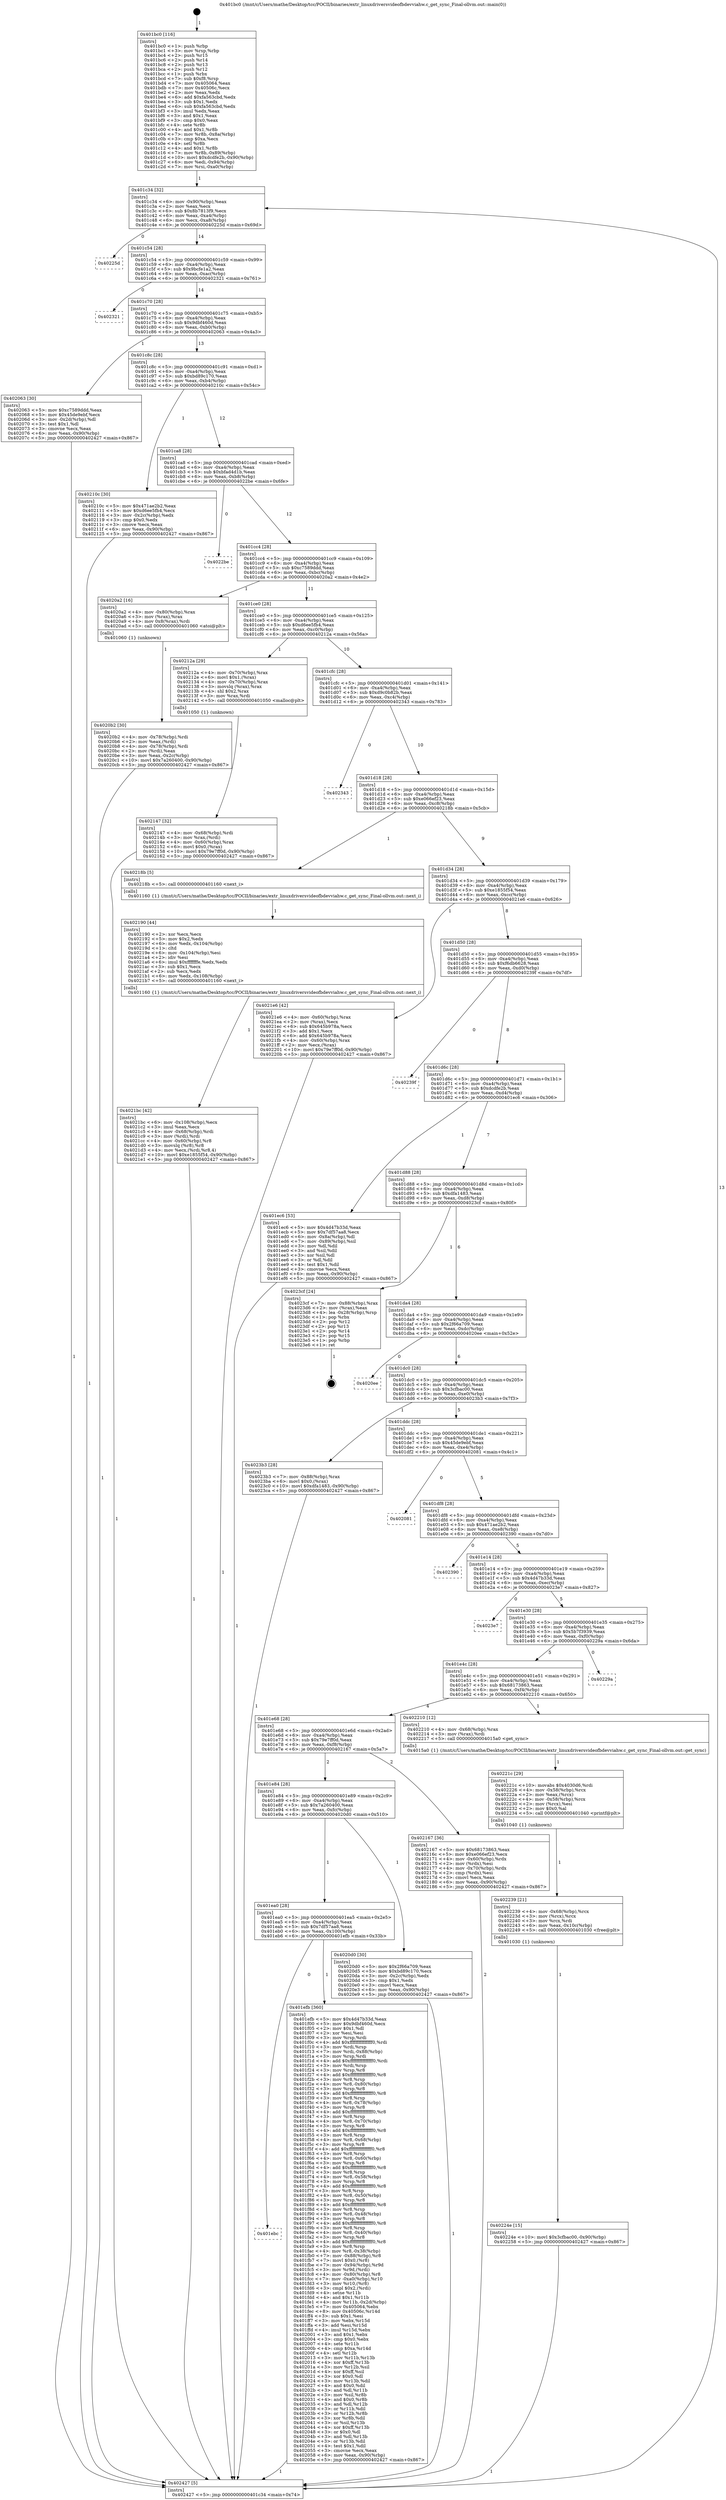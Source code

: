 digraph "0x401bc0" {
  label = "0x401bc0 (/mnt/c/Users/mathe/Desktop/tcc/POCII/binaries/extr_linuxdriversvideofbdevviahw.c_get_sync_Final-ollvm.out::main(0))"
  labelloc = "t"
  node[shape=record]

  Entry [label="",width=0.3,height=0.3,shape=circle,fillcolor=black,style=filled]
  "0x401c34" [label="{
     0x401c34 [32]\l
     | [instrs]\l
     &nbsp;&nbsp;0x401c34 \<+6\>: mov -0x90(%rbp),%eax\l
     &nbsp;&nbsp;0x401c3a \<+2\>: mov %eax,%ecx\l
     &nbsp;&nbsp;0x401c3c \<+6\>: sub $0x8b7813f9,%ecx\l
     &nbsp;&nbsp;0x401c42 \<+6\>: mov %eax,-0xa4(%rbp)\l
     &nbsp;&nbsp;0x401c48 \<+6\>: mov %ecx,-0xa8(%rbp)\l
     &nbsp;&nbsp;0x401c4e \<+6\>: je 000000000040225d \<main+0x69d\>\l
  }"]
  "0x40225d" [label="{
     0x40225d\l
  }", style=dashed]
  "0x401c54" [label="{
     0x401c54 [28]\l
     | [instrs]\l
     &nbsp;&nbsp;0x401c54 \<+5\>: jmp 0000000000401c59 \<main+0x99\>\l
     &nbsp;&nbsp;0x401c59 \<+6\>: mov -0xa4(%rbp),%eax\l
     &nbsp;&nbsp;0x401c5f \<+5\>: sub $0x9bcfe1a2,%eax\l
     &nbsp;&nbsp;0x401c64 \<+6\>: mov %eax,-0xac(%rbp)\l
     &nbsp;&nbsp;0x401c6a \<+6\>: je 0000000000402321 \<main+0x761\>\l
  }"]
  Exit [label="",width=0.3,height=0.3,shape=circle,fillcolor=black,style=filled,peripheries=2]
  "0x402321" [label="{
     0x402321\l
  }", style=dashed]
  "0x401c70" [label="{
     0x401c70 [28]\l
     | [instrs]\l
     &nbsp;&nbsp;0x401c70 \<+5\>: jmp 0000000000401c75 \<main+0xb5\>\l
     &nbsp;&nbsp;0x401c75 \<+6\>: mov -0xa4(%rbp),%eax\l
     &nbsp;&nbsp;0x401c7b \<+5\>: sub $0x9dbf460d,%eax\l
     &nbsp;&nbsp;0x401c80 \<+6\>: mov %eax,-0xb0(%rbp)\l
     &nbsp;&nbsp;0x401c86 \<+6\>: je 0000000000402063 \<main+0x4a3\>\l
  }"]
  "0x40224e" [label="{
     0x40224e [15]\l
     | [instrs]\l
     &nbsp;&nbsp;0x40224e \<+10\>: movl $0x3cfbac00,-0x90(%rbp)\l
     &nbsp;&nbsp;0x402258 \<+5\>: jmp 0000000000402427 \<main+0x867\>\l
  }"]
  "0x402063" [label="{
     0x402063 [30]\l
     | [instrs]\l
     &nbsp;&nbsp;0x402063 \<+5\>: mov $0xc7589ddd,%eax\l
     &nbsp;&nbsp;0x402068 \<+5\>: mov $0x45de9ebf,%ecx\l
     &nbsp;&nbsp;0x40206d \<+3\>: mov -0x2d(%rbp),%dl\l
     &nbsp;&nbsp;0x402070 \<+3\>: test $0x1,%dl\l
     &nbsp;&nbsp;0x402073 \<+3\>: cmovne %ecx,%eax\l
     &nbsp;&nbsp;0x402076 \<+6\>: mov %eax,-0x90(%rbp)\l
     &nbsp;&nbsp;0x40207c \<+5\>: jmp 0000000000402427 \<main+0x867\>\l
  }"]
  "0x401c8c" [label="{
     0x401c8c [28]\l
     | [instrs]\l
     &nbsp;&nbsp;0x401c8c \<+5\>: jmp 0000000000401c91 \<main+0xd1\>\l
     &nbsp;&nbsp;0x401c91 \<+6\>: mov -0xa4(%rbp),%eax\l
     &nbsp;&nbsp;0x401c97 \<+5\>: sub $0xbd89c170,%eax\l
     &nbsp;&nbsp;0x401c9c \<+6\>: mov %eax,-0xb4(%rbp)\l
     &nbsp;&nbsp;0x401ca2 \<+6\>: je 000000000040210c \<main+0x54c\>\l
  }"]
  "0x402239" [label="{
     0x402239 [21]\l
     | [instrs]\l
     &nbsp;&nbsp;0x402239 \<+4\>: mov -0x68(%rbp),%rcx\l
     &nbsp;&nbsp;0x40223d \<+3\>: mov (%rcx),%rcx\l
     &nbsp;&nbsp;0x402240 \<+3\>: mov %rcx,%rdi\l
     &nbsp;&nbsp;0x402243 \<+6\>: mov %eax,-0x10c(%rbp)\l
     &nbsp;&nbsp;0x402249 \<+5\>: call 0000000000401030 \<free@plt\>\l
     | [calls]\l
     &nbsp;&nbsp;0x401030 \{1\} (unknown)\l
  }"]
  "0x40210c" [label="{
     0x40210c [30]\l
     | [instrs]\l
     &nbsp;&nbsp;0x40210c \<+5\>: mov $0x471ae2b2,%eax\l
     &nbsp;&nbsp;0x402111 \<+5\>: mov $0xd6ee5fb4,%ecx\l
     &nbsp;&nbsp;0x402116 \<+3\>: mov -0x2c(%rbp),%edx\l
     &nbsp;&nbsp;0x402119 \<+3\>: cmp $0x0,%edx\l
     &nbsp;&nbsp;0x40211c \<+3\>: cmove %ecx,%eax\l
     &nbsp;&nbsp;0x40211f \<+6\>: mov %eax,-0x90(%rbp)\l
     &nbsp;&nbsp;0x402125 \<+5\>: jmp 0000000000402427 \<main+0x867\>\l
  }"]
  "0x401ca8" [label="{
     0x401ca8 [28]\l
     | [instrs]\l
     &nbsp;&nbsp;0x401ca8 \<+5\>: jmp 0000000000401cad \<main+0xed\>\l
     &nbsp;&nbsp;0x401cad \<+6\>: mov -0xa4(%rbp),%eax\l
     &nbsp;&nbsp;0x401cb3 \<+5\>: sub $0xbfad4d1b,%eax\l
     &nbsp;&nbsp;0x401cb8 \<+6\>: mov %eax,-0xb8(%rbp)\l
     &nbsp;&nbsp;0x401cbe \<+6\>: je 00000000004022be \<main+0x6fe\>\l
  }"]
  "0x40221c" [label="{
     0x40221c [29]\l
     | [instrs]\l
     &nbsp;&nbsp;0x40221c \<+10\>: movabs $0x4030d6,%rdi\l
     &nbsp;&nbsp;0x402226 \<+4\>: mov -0x58(%rbp),%rcx\l
     &nbsp;&nbsp;0x40222a \<+2\>: mov %eax,(%rcx)\l
     &nbsp;&nbsp;0x40222c \<+4\>: mov -0x58(%rbp),%rcx\l
     &nbsp;&nbsp;0x402230 \<+2\>: mov (%rcx),%esi\l
     &nbsp;&nbsp;0x402232 \<+2\>: mov $0x0,%al\l
     &nbsp;&nbsp;0x402234 \<+5\>: call 0000000000401040 \<printf@plt\>\l
     | [calls]\l
     &nbsp;&nbsp;0x401040 \{1\} (unknown)\l
  }"]
  "0x4022be" [label="{
     0x4022be\l
  }", style=dashed]
  "0x401cc4" [label="{
     0x401cc4 [28]\l
     | [instrs]\l
     &nbsp;&nbsp;0x401cc4 \<+5\>: jmp 0000000000401cc9 \<main+0x109\>\l
     &nbsp;&nbsp;0x401cc9 \<+6\>: mov -0xa4(%rbp),%eax\l
     &nbsp;&nbsp;0x401ccf \<+5\>: sub $0xc7589ddd,%eax\l
     &nbsp;&nbsp;0x401cd4 \<+6\>: mov %eax,-0xbc(%rbp)\l
     &nbsp;&nbsp;0x401cda \<+6\>: je 00000000004020a2 \<main+0x4e2\>\l
  }"]
  "0x4021bc" [label="{
     0x4021bc [42]\l
     | [instrs]\l
     &nbsp;&nbsp;0x4021bc \<+6\>: mov -0x108(%rbp),%ecx\l
     &nbsp;&nbsp;0x4021c2 \<+3\>: imul %eax,%ecx\l
     &nbsp;&nbsp;0x4021c5 \<+4\>: mov -0x68(%rbp),%rdi\l
     &nbsp;&nbsp;0x4021c9 \<+3\>: mov (%rdi),%rdi\l
     &nbsp;&nbsp;0x4021cc \<+4\>: mov -0x60(%rbp),%r8\l
     &nbsp;&nbsp;0x4021d0 \<+3\>: movslq (%r8),%r8\l
     &nbsp;&nbsp;0x4021d3 \<+4\>: mov %ecx,(%rdi,%r8,4)\l
     &nbsp;&nbsp;0x4021d7 \<+10\>: movl $0xe1855f54,-0x90(%rbp)\l
     &nbsp;&nbsp;0x4021e1 \<+5\>: jmp 0000000000402427 \<main+0x867\>\l
  }"]
  "0x4020a2" [label="{
     0x4020a2 [16]\l
     | [instrs]\l
     &nbsp;&nbsp;0x4020a2 \<+4\>: mov -0x80(%rbp),%rax\l
     &nbsp;&nbsp;0x4020a6 \<+3\>: mov (%rax),%rax\l
     &nbsp;&nbsp;0x4020a9 \<+4\>: mov 0x8(%rax),%rdi\l
     &nbsp;&nbsp;0x4020ad \<+5\>: call 0000000000401060 \<atoi@plt\>\l
     | [calls]\l
     &nbsp;&nbsp;0x401060 \{1\} (unknown)\l
  }"]
  "0x401ce0" [label="{
     0x401ce0 [28]\l
     | [instrs]\l
     &nbsp;&nbsp;0x401ce0 \<+5\>: jmp 0000000000401ce5 \<main+0x125\>\l
     &nbsp;&nbsp;0x401ce5 \<+6\>: mov -0xa4(%rbp),%eax\l
     &nbsp;&nbsp;0x401ceb \<+5\>: sub $0xd6ee5fb4,%eax\l
     &nbsp;&nbsp;0x401cf0 \<+6\>: mov %eax,-0xc0(%rbp)\l
     &nbsp;&nbsp;0x401cf6 \<+6\>: je 000000000040212a \<main+0x56a\>\l
  }"]
  "0x402190" [label="{
     0x402190 [44]\l
     | [instrs]\l
     &nbsp;&nbsp;0x402190 \<+2\>: xor %ecx,%ecx\l
     &nbsp;&nbsp;0x402192 \<+5\>: mov $0x2,%edx\l
     &nbsp;&nbsp;0x402197 \<+6\>: mov %edx,-0x104(%rbp)\l
     &nbsp;&nbsp;0x40219d \<+1\>: cltd\l
     &nbsp;&nbsp;0x40219e \<+6\>: mov -0x104(%rbp),%esi\l
     &nbsp;&nbsp;0x4021a4 \<+2\>: idiv %esi\l
     &nbsp;&nbsp;0x4021a6 \<+6\>: imul $0xfffffffe,%edx,%edx\l
     &nbsp;&nbsp;0x4021ac \<+3\>: sub $0x1,%ecx\l
     &nbsp;&nbsp;0x4021af \<+2\>: sub %ecx,%edx\l
     &nbsp;&nbsp;0x4021b1 \<+6\>: mov %edx,-0x108(%rbp)\l
     &nbsp;&nbsp;0x4021b7 \<+5\>: call 0000000000401160 \<next_i\>\l
     | [calls]\l
     &nbsp;&nbsp;0x401160 \{1\} (/mnt/c/Users/mathe/Desktop/tcc/POCII/binaries/extr_linuxdriversvideofbdevviahw.c_get_sync_Final-ollvm.out::next_i)\l
  }"]
  "0x40212a" [label="{
     0x40212a [29]\l
     | [instrs]\l
     &nbsp;&nbsp;0x40212a \<+4\>: mov -0x70(%rbp),%rax\l
     &nbsp;&nbsp;0x40212e \<+6\>: movl $0x1,(%rax)\l
     &nbsp;&nbsp;0x402134 \<+4\>: mov -0x70(%rbp),%rax\l
     &nbsp;&nbsp;0x402138 \<+3\>: movslq (%rax),%rax\l
     &nbsp;&nbsp;0x40213b \<+4\>: shl $0x2,%rax\l
     &nbsp;&nbsp;0x40213f \<+3\>: mov %rax,%rdi\l
     &nbsp;&nbsp;0x402142 \<+5\>: call 0000000000401050 \<malloc@plt\>\l
     | [calls]\l
     &nbsp;&nbsp;0x401050 \{1\} (unknown)\l
  }"]
  "0x401cfc" [label="{
     0x401cfc [28]\l
     | [instrs]\l
     &nbsp;&nbsp;0x401cfc \<+5\>: jmp 0000000000401d01 \<main+0x141\>\l
     &nbsp;&nbsp;0x401d01 \<+6\>: mov -0xa4(%rbp),%eax\l
     &nbsp;&nbsp;0x401d07 \<+5\>: sub $0xd9c0b82b,%eax\l
     &nbsp;&nbsp;0x401d0c \<+6\>: mov %eax,-0xc4(%rbp)\l
     &nbsp;&nbsp;0x401d12 \<+6\>: je 0000000000402343 \<main+0x783\>\l
  }"]
  "0x402147" [label="{
     0x402147 [32]\l
     | [instrs]\l
     &nbsp;&nbsp;0x402147 \<+4\>: mov -0x68(%rbp),%rdi\l
     &nbsp;&nbsp;0x40214b \<+3\>: mov %rax,(%rdi)\l
     &nbsp;&nbsp;0x40214e \<+4\>: mov -0x60(%rbp),%rax\l
     &nbsp;&nbsp;0x402152 \<+6\>: movl $0x0,(%rax)\l
     &nbsp;&nbsp;0x402158 \<+10\>: movl $0x79e7ff0d,-0x90(%rbp)\l
     &nbsp;&nbsp;0x402162 \<+5\>: jmp 0000000000402427 \<main+0x867\>\l
  }"]
  "0x402343" [label="{
     0x402343\l
  }", style=dashed]
  "0x401d18" [label="{
     0x401d18 [28]\l
     | [instrs]\l
     &nbsp;&nbsp;0x401d18 \<+5\>: jmp 0000000000401d1d \<main+0x15d\>\l
     &nbsp;&nbsp;0x401d1d \<+6\>: mov -0xa4(%rbp),%eax\l
     &nbsp;&nbsp;0x401d23 \<+5\>: sub $0xe066ef23,%eax\l
     &nbsp;&nbsp;0x401d28 \<+6\>: mov %eax,-0xc8(%rbp)\l
     &nbsp;&nbsp;0x401d2e \<+6\>: je 000000000040218b \<main+0x5cb\>\l
  }"]
  "0x4020b2" [label="{
     0x4020b2 [30]\l
     | [instrs]\l
     &nbsp;&nbsp;0x4020b2 \<+4\>: mov -0x78(%rbp),%rdi\l
     &nbsp;&nbsp;0x4020b6 \<+2\>: mov %eax,(%rdi)\l
     &nbsp;&nbsp;0x4020b8 \<+4\>: mov -0x78(%rbp),%rdi\l
     &nbsp;&nbsp;0x4020bc \<+2\>: mov (%rdi),%eax\l
     &nbsp;&nbsp;0x4020be \<+3\>: mov %eax,-0x2c(%rbp)\l
     &nbsp;&nbsp;0x4020c1 \<+10\>: movl $0x7a260400,-0x90(%rbp)\l
     &nbsp;&nbsp;0x4020cb \<+5\>: jmp 0000000000402427 \<main+0x867\>\l
  }"]
  "0x40218b" [label="{
     0x40218b [5]\l
     | [instrs]\l
     &nbsp;&nbsp;0x40218b \<+5\>: call 0000000000401160 \<next_i\>\l
     | [calls]\l
     &nbsp;&nbsp;0x401160 \{1\} (/mnt/c/Users/mathe/Desktop/tcc/POCII/binaries/extr_linuxdriversvideofbdevviahw.c_get_sync_Final-ollvm.out::next_i)\l
  }"]
  "0x401d34" [label="{
     0x401d34 [28]\l
     | [instrs]\l
     &nbsp;&nbsp;0x401d34 \<+5\>: jmp 0000000000401d39 \<main+0x179\>\l
     &nbsp;&nbsp;0x401d39 \<+6\>: mov -0xa4(%rbp),%eax\l
     &nbsp;&nbsp;0x401d3f \<+5\>: sub $0xe1855f54,%eax\l
     &nbsp;&nbsp;0x401d44 \<+6\>: mov %eax,-0xcc(%rbp)\l
     &nbsp;&nbsp;0x401d4a \<+6\>: je 00000000004021e6 \<main+0x626\>\l
  }"]
  "0x401ebc" [label="{
     0x401ebc\l
  }", style=dashed]
  "0x4021e6" [label="{
     0x4021e6 [42]\l
     | [instrs]\l
     &nbsp;&nbsp;0x4021e6 \<+4\>: mov -0x60(%rbp),%rax\l
     &nbsp;&nbsp;0x4021ea \<+2\>: mov (%rax),%ecx\l
     &nbsp;&nbsp;0x4021ec \<+6\>: sub $0x645b978a,%ecx\l
     &nbsp;&nbsp;0x4021f2 \<+3\>: add $0x1,%ecx\l
     &nbsp;&nbsp;0x4021f5 \<+6\>: add $0x645b978a,%ecx\l
     &nbsp;&nbsp;0x4021fb \<+4\>: mov -0x60(%rbp),%rax\l
     &nbsp;&nbsp;0x4021ff \<+2\>: mov %ecx,(%rax)\l
     &nbsp;&nbsp;0x402201 \<+10\>: movl $0x79e7ff0d,-0x90(%rbp)\l
     &nbsp;&nbsp;0x40220b \<+5\>: jmp 0000000000402427 \<main+0x867\>\l
  }"]
  "0x401d50" [label="{
     0x401d50 [28]\l
     | [instrs]\l
     &nbsp;&nbsp;0x401d50 \<+5\>: jmp 0000000000401d55 \<main+0x195\>\l
     &nbsp;&nbsp;0x401d55 \<+6\>: mov -0xa4(%rbp),%eax\l
     &nbsp;&nbsp;0x401d5b \<+5\>: sub $0xf6db6628,%eax\l
     &nbsp;&nbsp;0x401d60 \<+6\>: mov %eax,-0xd0(%rbp)\l
     &nbsp;&nbsp;0x401d66 \<+6\>: je 000000000040239f \<main+0x7df\>\l
  }"]
  "0x401efb" [label="{
     0x401efb [360]\l
     | [instrs]\l
     &nbsp;&nbsp;0x401efb \<+5\>: mov $0x4d47b33d,%eax\l
     &nbsp;&nbsp;0x401f00 \<+5\>: mov $0x9dbf460d,%ecx\l
     &nbsp;&nbsp;0x401f05 \<+2\>: mov $0x1,%dl\l
     &nbsp;&nbsp;0x401f07 \<+2\>: xor %esi,%esi\l
     &nbsp;&nbsp;0x401f09 \<+3\>: mov %rsp,%rdi\l
     &nbsp;&nbsp;0x401f0c \<+4\>: add $0xfffffffffffffff0,%rdi\l
     &nbsp;&nbsp;0x401f10 \<+3\>: mov %rdi,%rsp\l
     &nbsp;&nbsp;0x401f13 \<+7\>: mov %rdi,-0x88(%rbp)\l
     &nbsp;&nbsp;0x401f1a \<+3\>: mov %rsp,%rdi\l
     &nbsp;&nbsp;0x401f1d \<+4\>: add $0xfffffffffffffff0,%rdi\l
     &nbsp;&nbsp;0x401f21 \<+3\>: mov %rdi,%rsp\l
     &nbsp;&nbsp;0x401f24 \<+3\>: mov %rsp,%r8\l
     &nbsp;&nbsp;0x401f27 \<+4\>: add $0xfffffffffffffff0,%r8\l
     &nbsp;&nbsp;0x401f2b \<+3\>: mov %r8,%rsp\l
     &nbsp;&nbsp;0x401f2e \<+4\>: mov %r8,-0x80(%rbp)\l
     &nbsp;&nbsp;0x401f32 \<+3\>: mov %rsp,%r8\l
     &nbsp;&nbsp;0x401f35 \<+4\>: add $0xfffffffffffffff0,%r8\l
     &nbsp;&nbsp;0x401f39 \<+3\>: mov %r8,%rsp\l
     &nbsp;&nbsp;0x401f3c \<+4\>: mov %r8,-0x78(%rbp)\l
     &nbsp;&nbsp;0x401f40 \<+3\>: mov %rsp,%r8\l
     &nbsp;&nbsp;0x401f43 \<+4\>: add $0xfffffffffffffff0,%r8\l
     &nbsp;&nbsp;0x401f47 \<+3\>: mov %r8,%rsp\l
     &nbsp;&nbsp;0x401f4a \<+4\>: mov %r8,-0x70(%rbp)\l
     &nbsp;&nbsp;0x401f4e \<+3\>: mov %rsp,%r8\l
     &nbsp;&nbsp;0x401f51 \<+4\>: add $0xfffffffffffffff0,%r8\l
     &nbsp;&nbsp;0x401f55 \<+3\>: mov %r8,%rsp\l
     &nbsp;&nbsp;0x401f58 \<+4\>: mov %r8,-0x68(%rbp)\l
     &nbsp;&nbsp;0x401f5c \<+3\>: mov %rsp,%r8\l
     &nbsp;&nbsp;0x401f5f \<+4\>: add $0xfffffffffffffff0,%r8\l
     &nbsp;&nbsp;0x401f63 \<+3\>: mov %r8,%rsp\l
     &nbsp;&nbsp;0x401f66 \<+4\>: mov %r8,-0x60(%rbp)\l
     &nbsp;&nbsp;0x401f6a \<+3\>: mov %rsp,%r8\l
     &nbsp;&nbsp;0x401f6d \<+4\>: add $0xfffffffffffffff0,%r8\l
     &nbsp;&nbsp;0x401f71 \<+3\>: mov %r8,%rsp\l
     &nbsp;&nbsp;0x401f74 \<+4\>: mov %r8,-0x58(%rbp)\l
     &nbsp;&nbsp;0x401f78 \<+3\>: mov %rsp,%r8\l
     &nbsp;&nbsp;0x401f7b \<+4\>: add $0xfffffffffffffff0,%r8\l
     &nbsp;&nbsp;0x401f7f \<+3\>: mov %r8,%rsp\l
     &nbsp;&nbsp;0x401f82 \<+4\>: mov %r8,-0x50(%rbp)\l
     &nbsp;&nbsp;0x401f86 \<+3\>: mov %rsp,%r8\l
     &nbsp;&nbsp;0x401f89 \<+4\>: add $0xfffffffffffffff0,%r8\l
     &nbsp;&nbsp;0x401f8d \<+3\>: mov %r8,%rsp\l
     &nbsp;&nbsp;0x401f90 \<+4\>: mov %r8,-0x48(%rbp)\l
     &nbsp;&nbsp;0x401f94 \<+3\>: mov %rsp,%r8\l
     &nbsp;&nbsp;0x401f97 \<+4\>: add $0xfffffffffffffff0,%r8\l
     &nbsp;&nbsp;0x401f9b \<+3\>: mov %r8,%rsp\l
     &nbsp;&nbsp;0x401f9e \<+4\>: mov %r8,-0x40(%rbp)\l
     &nbsp;&nbsp;0x401fa2 \<+3\>: mov %rsp,%r8\l
     &nbsp;&nbsp;0x401fa5 \<+4\>: add $0xfffffffffffffff0,%r8\l
     &nbsp;&nbsp;0x401fa9 \<+3\>: mov %r8,%rsp\l
     &nbsp;&nbsp;0x401fac \<+4\>: mov %r8,-0x38(%rbp)\l
     &nbsp;&nbsp;0x401fb0 \<+7\>: mov -0x88(%rbp),%r8\l
     &nbsp;&nbsp;0x401fb7 \<+7\>: movl $0x0,(%r8)\l
     &nbsp;&nbsp;0x401fbe \<+7\>: mov -0x94(%rbp),%r9d\l
     &nbsp;&nbsp;0x401fc5 \<+3\>: mov %r9d,(%rdi)\l
     &nbsp;&nbsp;0x401fc8 \<+4\>: mov -0x80(%rbp),%r8\l
     &nbsp;&nbsp;0x401fcc \<+7\>: mov -0xa0(%rbp),%r10\l
     &nbsp;&nbsp;0x401fd3 \<+3\>: mov %r10,(%r8)\l
     &nbsp;&nbsp;0x401fd6 \<+3\>: cmpl $0x2,(%rdi)\l
     &nbsp;&nbsp;0x401fd9 \<+4\>: setne %r11b\l
     &nbsp;&nbsp;0x401fdd \<+4\>: and $0x1,%r11b\l
     &nbsp;&nbsp;0x401fe1 \<+4\>: mov %r11b,-0x2d(%rbp)\l
     &nbsp;&nbsp;0x401fe5 \<+7\>: mov 0x405064,%ebx\l
     &nbsp;&nbsp;0x401fec \<+8\>: mov 0x40506c,%r14d\l
     &nbsp;&nbsp;0x401ff4 \<+3\>: sub $0x1,%esi\l
     &nbsp;&nbsp;0x401ff7 \<+3\>: mov %ebx,%r15d\l
     &nbsp;&nbsp;0x401ffa \<+3\>: add %esi,%r15d\l
     &nbsp;&nbsp;0x401ffd \<+4\>: imul %r15d,%ebx\l
     &nbsp;&nbsp;0x402001 \<+3\>: and $0x1,%ebx\l
     &nbsp;&nbsp;0x402004 \<+3\>: cmp $0x0,%ebx\l
     &nbsp;&nbsp;0x402007 \<+4\>: sete %r11b\l
     &nbsp;&nbsp;0x40200b \<+4\>: cmp $0xa,%r14d\l
     &nbsp;&nbsp;0x40200f \<+4\>: setl %r12b\l
     &nbsp;&nbsp;0x402013 \<+3\>: mov %r11b,%r13b\l
     &nbsp;&nbsp;0x402016 \<+4\>: xor $0xff,%r13b\l
     &nbsp;&nbsp;0x40201a \<+3\>: mov %r12b,%sil\l
     &nbsp;&nbsp;0x40201d \<+4\>: xor $0xff,%sil\l
     &nbsp;&nbsp;0x402021 \<+3\>: xor $0x0,%dl\l
     &nbsp;&nbsp;0x402024 \<+3\>: mov %r13b,%dil\l
     &nbsp;&nbsp;0x402027 \<+4\>: and $0x0,%dil\l
     &nbsp;&nbsp;0x40202b \<+3\>: and %dl,%r11b\l
     &nbsp;&nbsp;0x40202e \<+3\>: mov %sil,%r8b\l
     &nbsp;&nbsp;0x402031 \<+4\>: and $0x0,%r8b\l
     &nbsp;&nbsp;0x402035 \<+3\>: and %dl,%r12b\l
     &nbsp;&nbsp;0x402038 \<+3\>: or %r11b,%dil\l
     &nbsp;&nbsp;0x40203b \<+3\>: or %r12b,%r8b\l
     &nbsp;&nbsp;0x40203e \<+3\>: xor %r8b,%dil\l
     &nbsp;&nbsp;0x402041 \<+3\>: or %sil,%r13b\l
     &nbsp;&nbsp;0x402044 \<+4\>: xor $0xff,%r13b\l
     &nbsp;&nbsp;0x402048 \<+3\>: or $0x0,%dl\l
     &nbsp;&nbsp;0x40204b \<+3\>: and %dl,%r13b\l
     &nbsp;&nbsp;0x40204e \<+3\>: or %r13b,%dil\l
     &nbsp;&nbsp;0x402051 \<+4\>: test $0x1,%dil\l
     &nbsp;&nbsp;0x402055 \<+3\>: cmovne %ecx,%eax\l
     &nbsp;&nbsp;0x402058 \<+6\>: mov %eax,-0x90(%rbp)\l
     &nbsp;&nbsp;0x40205e \<+5\>: jmp 0000000000402427 \<main+0x867\>\l
  }"]
  "0x40239f" [label="{
     0x40239f\l
  }", style=dashed]
  "0x401d6c" [label="{
     0x401d6c [28]\l
     | [instrs]\l
     &nbsp;&nbsp;0x401d6c \<+5\>: jmp 0000000000401d71 \<main+0x1b1\>\l
     &nbsp;&nbsp;0x401d71 \<+6\>: mov -0xa4(%rbp),%eax\l
     &nbsp;&nbsp;0x401d77 \<+5\>: sub $0xdcdfe2b,%eax\l
     &nbsp;&nbsp;0x401d7c \<+6\>: mov %eax,-0xd4(%rbp)\l
     &nbsp;&nbsp;0x401d82 \<+6\>: je 0000000000401ec6 \<main+0x306\>\l
  }"]
  "0x401ea0" [label="{
     0x401ea0 [28]\l
     | [instrs]\l
     &nbsp;&nbsp;0x401ea0 \<+5\>: jmp 0000000000401ea5 \<main+0x2e5\>\l
     &nbsp;&nbsp;0x401ea5 \<+6\>: mov -0xa4(%rbp),%eax\l
     &nbsp;&nbsp;0x401eab \<+5\>: sub $0x7df57aa8,%eax\l
     &nbsp;&nbsp;0x401eb0 \<+6\>: mov %eax,-0x100(%rbp)\l
     &nbsp;&nbsp;0x401eb6 \<+6\>: je 0000000000401efb \<main+0x33b\>\l
  }"]
  "0x401ec6" [label="{
     0x401ec6 [53]\l
     | [instrs]\l
     &nbsp;&nbsp;0x401ec6 \<+5\>: mov $0x4d47b33d,%eax\l
     &nbsp;&nbsp;0x401ecb \<+5\>: mov $0x7df57aa8,%ecx\l
     &nbsp;&nbsp;0x401ed0 \<+6\>: mov -0x8a(%rbp),%dl\l
     &nbsp;&nbsp;0x401ed6 \<+7\>: mov -0x89(%rbp),%sil\l
     &nbsp;&nbsp;0x401edd \<+3\>: mov %dl,%dil\l
     &nbsp;&nbsp;0x401ee0 \<+3\>: and %sil,%dil\l
     &nbsp;&nbsp;0x401ee3 \<+3\>: xor %sil,%dl\l
     &nbsp;&nbsp;0x401ee6 \<+3\>: or %dl,%dil\l
     &nbsp;&nbsp;0x401ee9 \<+4\>: test $0x1,%dil\l
     &nbsp;&nbsp;0x401eed \<+3\>: cmovne %ecx,%eax\l
     &nbsp;&nbsp;0x401ef0 \<+6\>: mov %eax,-0x90(%rbp)\l
     &nbsp;&nbsp;0x401ef6 \<+5\>: jmp 0000000000402427 \<main+0x867\>\l
  }"]
  "0x401d88" [label="{
     0x401d88 [28]\l
     | [instrs]\l
     &nbsp;&nbsp;0x401d88 \<+5\>: jmp 0000000000401d8d \<main+0x1cd\>\l
     &nbsp;&nbsp;0x401d8d \<+6\>: mov -0xa4(%rbp),%eax\l
     &nbsp;&nbsp;0x401d93 \<+5\>: sub $0xdfa1483,%eax\l
     &nbsp;&nbsp;0x401d98 \<+6\>: mov %eax,-0xd8(%rbp)\l
     &nbsp;&nbsp;0x401d9e \<+6\>: je 00000000004023cf \<main+0x80f\>\l
  }"]
  "0x402427" [label="{
     0x402427 [5]\l
     | [instrs]\l
     &nbsp;&nbsp;0x402427 \<+5\>: jmp 0000000000401c34 \<main+0x74\>\l
  }"]
  "0x401bc0" [label="{
     0x401bc0 [116]\l
     | [instrs]\l
     &nbsp;&nbsp;0x401bc0 \<+1\>: push %rbp\l
     &nbsp;&nbsp;0x401bc1 \<+3\>: mov %rsp,%rbp\l
     &nbsp;&nbsp;0x401bc4 \<+2\>: push %r15\l
     &nbsp;&nbsp;0x401bc6 \<+2\>: push %r14\l
     &nbsp;&nbsp;0x401bc8 \<+2\>: push %r13\l
     &nbsp;&nbsp;0x401bca \<+2\>: push %r12\l
     &nbsp;&nbsp;0x401bcc \<+1\>: push %rbx\l
     &nbsp;&nbsp;0x401bcd \<+7\>: sub $0xf8,%rsp\l
     &nbsp;&nbsp;0x401bd4 \<+7\>: mov 0x405064,%eax\l
     &nbsp;&nbsp;0x401bdb \<+7\>: mov 0x40506c,%ecx\l
     &nbsp;&nbsp;0x401be2 \<+2\>: mov %eax,%edx\l
     &nbsp;&nbsp;0x401be4 \<+6\>: add $0xfa563cbd,%edx\l
     &nbsp;&nbsp;0x401bea \<+3\>: sub $0x1,%edx\l
     &nbsp;&nbsp;0x401bed \<+6\>: sub $0xfa563cbd,%edx\l
     &nbsp;&nbsp;0x401bf3 \<+3\>: imul %edx,%eax\l
     &nbsp;&nbsp;0x401bf6 \<+3\>: and $0x1,%eax\l
     &nbsp;&nbsp;0x401bf9 \<+3\>: cmp $0x0,%eax\l
     &nbsp;&nbsp;0x401bfc \<+4\>: sete %r8b\l
     &nbsp;&nbsp;0x401c00 \<+4\>: and $0x1,%r8b\l
     &nbsp;&nbsp;0x401c04 \<+7\>: mov %r8b,-0x8a(%rbp)\l
     &nbsp;&nbsp;0x401c0b \<+3\>: cmp $0xa,%ecx\l
     &nbsp;&nbsp;0x401c0e \<+4\>: setl %r8b\l
     &nbsp;&nbsp;0x401c12 \<+4\>: and $0x1,%r8b\l
     &nbsp;&nbsp;0x401c16 \<+7\>: mov %r8b,-0x89(%rbp)\l
     &nbsp;&nbsp;0x401c1d \<+10\>: movl $0xdcdfe2b,-0x90(%rbp)\l
     &nbsp;&nbsp;0x401c27 \<+6\>: mov %edi,-0x94(%rbp)\l
     &nbsp;&nbsp;0x401c2d \<+7\>: mov %rsi,-0xa0(%rbp)\l
  }"]
  "0x4020d0" [label="{
     0x4020d0 [30]\l
     | [instrs]\l
     &nbsp;&nbsp;0x4020d0 \<+5\>: mov $0x2f66a709,%eax\l
     &nbsp;&nbsp;0x4020d5 \<+5\>: mov $0xbd89c170,%ecx\l
     &nbsp;&nbsp;0x4020da \<+3\>: mov -0x2c(%rbp),%edx\l
     &nbsp;&nbsp;0x4020dd \<+3\>: cmp $0x1,%edx\l
     &nbsp;&nbsp;0x4020e0 \<+3\>: cmovl %ecx,%eax\l
     &nbsp;&nbsp;0x4020e3 \<+6\>: mov %eax,-0x90(%rbp)\l
     &nbsp;&nbsp;0x4020e9 \<+5\>: jmp 0000000000402427 \<main+0x867\>\l
  }"]
  "0x4023cf" [label="{
     0x4023cf [24]\l
     | [instrs]\l
     &nbsp;&nbsp;0x4023cf \<+7\>: mov -0x88(%rbp),%rax\l
     &nbsp;&nbsp;0x4023d6 \<+2\>: mov (%rax),%eax\l
     &nbsp;&nbsp;0x4023d8 \<+4\>: lea -0x28(%rbp),%rsp\l
     &nbsp;&nbsp;0x4023dc \<+1\>: pop %rbx\l
     &nbsp;&nbsp;0x4023dd \<+2\>: pop %r12\l
     &nbsp;&nbsp;0x4023df \<+2\>: pop %r13\l
     &nbsp;&nbsp;0x4023e1 \<+2\>: pop %r14\l
     &nbsp;&nbsp;0x4023e3 \<+2\>: pop %r15\l
     &nbsp;&nbsp;0x4023e5 \<+1\>: pop %rbp\l
     &nbsp;&nbsp;0x4023e6 \<+1\>: ret\l
  }"]
  "0x401da4" [label="{
     0x401da4 [28]\l
     | [instrs]\l
     &nbsp;&nbsp;0x401da4 \<+5\>: jmp 0000000000401da9 \<main+0x1e9\>\l
     &nbsp;&nbsp;0x401da9 \<+6\>: mov -0xa4(%rbp),%eax\l
     &nbsp;&nbsp;0x401daf \<+5\>: sub $0x2f66a709,%eax\l
     &nbsp;&nbsp;0x401db4 \<+6\>: mov %eax,-0xdc(%rbp)\l
     &nbsp;&nbsp;0x401dba \<+6\>: je 00000000004020ee \<main+0x52e\>\l
  }"]
  "0x401e84" [label="{
     0x401e84 [28]\l
     | [instrs]\l
     &nbsp;&nbsp;0x401e84 \<+5\>: jmp 0000000000401e89 \<main+0x2c9\>\l
     &nbsp;&nbsp;0x401e89 \<+6\>: mov -0xa4(%rbp),%eax\l
     &nbsp;&nbsp;0x401e8f \<+5\>: sub $0x7a260400,%eax\l
     &nbsp;&nbsp;0x401e94 \<+6\>: mov %eax,-0xfc(%rbp)\l
     &nbsp;&nbsp;0x401e9a \<+6\>: je 00000000004020d0 \<main+0x510\>\l
  }"]
  "0x4020ee" [label="{
     0x4020ee\l
  }", style=dashed]
  "0x401dc0" [label="{
     0x401dc0 [28]\l
     | [instrs]\l
     &nbsp;&nbsp;0x401dc0 \<+5\>: jmp 0000000000401dc5 \<main+0x205\>\l
     &nbsp;&nbsp;0x401dc5 \<+6\>: mov -0xa4(%rbp),%eax\l
     &nbsp;&nbsp;0x401dcb \<+5\>: sub $0x3cfbac00,%eax\l
     &nbsp;&nbsp;0x401dd0 \<+6\>: mov %eax,-0xe0(%rbp)\l
     &nbsp;&nbsp;0x401dd6 \<+6\>: je 00000000004023b3 \<main+0x7f3\>\l
  }"]
  "0x402167" [label="{
     0x402167 [36]\l
     | [instrs]\l
     &nbsp;&nbsp;0x402167 \<+5\>: mov $0x68173863,%eax\l
     &nbsp;&nbsp;0x40216c \<+5\>: mov $0xe066ef23,%ecx\l
     &nbsp;&nbsp;0x402171 \<+4\>: mov -0x60(%rbp),%rdx\l
     &nbsp;&nbsp;0x402175 \<+2\>: mov (%rdx),%esi\l
     &nbsp;&nbsp;0x402177 \<+4\>: mov -0x70(%rbp),%rdx\l
     &nbsp;&nbsp;0x40217b \<+2\>: cmp (%rdx),%esi\l
     &nbsp;&nbsp;0x40217d \<+3\>: cmovl %ecx,%eax\l
     &nbsp;&nbsp;0x402180 \<+6\>: mov %eax,-0x90(%rbp)\l
     &nbsp;&nbsp;0x402186 \<+5\>: jmp 0000000000402427 \<main+0x867\>\l
  }"]
  "0x4023b3" [label="{
     0x4023b3 [28]\l
     | [instrs]\l
     &nbsp;&nbsp;0x4023b3 \<+7\>: mov -0x88(%rbp),%rax\l
     &nbsp;&nbsp;0x4023ba \<+6\>: movl $0x0,(%rax)\l
     &nbsp;&nbsp;0x4023c0 \<+10\>: movl $0xdfa1483,-0x90(%rbp)\l
     &nbsp;&nbsp;0x4023ca \<+5\>: jmp 0000000000402427 \<main+0x867\>\l
  }"]
  "0x401ddc" [label="{
     0x401ddc [28]\l
     | [instrs]\l
     &nbsp;&nbsp;0x401ddc \<+5\>: jmp 0000000000401de1 \<main+0x221\>\l
     &nbsp;&nbsp;0x401de1 \<+6\>: mov -0xa4(%rbp),%eax\l
     &nbsp;&nbsp;0x401de7 \<+5\>: sub $0x45de9ebf,%eax\l
     &nbsp;&nbsp;0x401dec \<+6\>: mov %eax,-0xe4(%rbp)\l
     &nbsp;&nbsp;0x401df2 \<+6\>: je 0000000000402081 \<main+0x4c1\>\l
  }"]
  "0x401e68" [label="{
     0x401e68 [28]\l
     | [instrs]\l
     &nbsp;&nbsp;0x401e68 \<+5\>: jmp 0000000000401e6d \<main+0x2ad\>\l
     &nbsp;&nbsp;0x401e6d \<+6\>: mov -0xa4(%rbp),%eax\l
     &nbsp;&nbsp;0x401e73 \<+5\>: sub $0x79e7ff0d,%eax\l
     &nbsp;&nbsp;0x401e78 \<+6\>: mov %eax,-0xf8(%rbp)\l
     &nbsp;&nbsp;0x401e7e \<+6\>: je 0000000000402167 \<main+0x5a7\>\l
  }"]
  "0x402081" [label="{
     0x402081\l
  }", style=dashed]
  "0x401df8" [label="{
     0x401df8 [28]\l
     | [instrs]\l
     &nbsp;&nbsp;0x401df8 \<+5\>: jmp 0000000000401dfd \<main+0x23d\>\l
     &nbsp;&nbsp;0x401dfd \<+6\>: mov -0xa4(%rbp),%eax\l
     &nbsp;&nbsp;0x401e03 \<+5\>: sub $0x471ae2b2,%eax\l
     &nbsp;&nbsp;0x401e08 \<+6\>: mov %eax,-0xe8(%rbp)\l
     &nbsp;&nbsp;0x401e0e \<+6\>: je 0000000000402390 \<main+0x7d0\>\l
  }"]
  "0x402210" [label="{
     0x402210 [12]\l
     | [instrs]\l
     &nbsp;&nbsp;0x402210 \<+4\>: mov -0x68(%rbp),%rax\l
     &nbsp;&nbsp;0x402214 \<+3\>: mov (%rax),%rdi\l
     &nbsp;&nbsp;0x402217 \<+5\>: call 00000000004015a0 \<get_sync\>\l
     | [calls]\l
     &nbsp;&nbsp;0x4015a0 \{1\} (/mnt/c/Users/mathe/Desktop/tcc/POCII/binaries/extr_linuxdriversvideofbdevviahw.c_get_sync_Final-ollvm.out::get_sync)\l
  }"]
  "0x402390" [label="{
     0x402390\l
  }", style=dashed]
  "0x401e14" [label="{
     0x401e14 [28]\l
     | [instrs]\l
     &nbsp;&nbsp;0x401e14 \<+5\>: jmp 0000000000401e19 \<main+0x259\>\l
     &nbsp;&nbsp;0x401e19 \<+6\>: mov -0xa4(%rbp),%eax\l
     &nbsp;&nbsp;0x401e1f \<+5\>: sub $0x4d47b33d,%eax\l
     &nbsp;&nbsp;0x401e24 \<+6\>: mov %eax,-0xec(%rbp)\l
     &nbsp;&nbsp;0x401e2a \<+6\>: je 00000000004023e7 \<main+0x827\>\l
  }"]
  "0x401e4c" [label="{
     0x401e4c [28]\l
     | [instrs]\l
     &nbsp;&nbsp;0x401e4c \<+5\>: jmp 0000000000401e51 \<main+0x291\>\l
     &nbsp;&nbsp;0x401e51 \<+6\>: mov -0xa4(%rbp),%eax\l
     &nbsp;&nbsp;0x401e57 \<+5\>: sub $0x68173863,%eax\l
     &nbsp;&nbsp;0x401e5c \<+6\>: mov %eax,-0xf4(%rbp)\l
     &nbsp;&nbsp;0x401e62 \<+6\>: je 0000000000402210 \<main+0x650\>\l
  }"]
  "0x4023e7" [label="{
     0x4023e7\l
  }", style=dashed]
  "0x401e30" [label="{
     0x401e30 [28]\l
     | [instrs]\l
     &nbsp;&nbsp;0x401e30 \<+5\>: jmp 0000000000401e35 \<main+0x275\>\l
     &nbsp;&nbsp;0x401e35 \<+6\>: mov -0xa4(%rbp),%eax\l
     &nbsp;&nbsp;0x401e3b \<+5\>: sub $0x5b7f3939,%eax\l
     &nbsp;&nbsp;0x401e40 \<+6\>: mov %eax,-0xf0(%rbp)\l
     &nbsp;&nbsp;0x401e46 \<+6\>: je 000000000040229a \<main+0x6da\>\l
  }"]
  "0x40229a" [label="{
     0x40229a\l
  }", style=dashed]
  Entry -> "0x401bc0" [label=" 1"]
  "0x401c34" -> "0x40225d" [label=" 0"]
  "0x401c34" -> "0x401c54" [label=" 14"]
  "0x4023cf" -> Exit [label=" 1"]
  "0x401c54" -> "0x402321" [label=" 0"]
  "0x401c54" -> "0x401c70" [label=" 14"]
  "0x4023b3" -> "0x402427" [label=" 1"]
  "0x401c70" -> "0x402063" [label=" 1"]
  "0x401c70" -> "0x401c8c" [label=" 13"]
  "0x40224e" -> "0x402427" [label=" 1"]
  "0x401c8c" -> "0x40210c" [label=" 1"]
  "0x401c8c" -> "0x401ca8" [label=" 12"]
  "0x402239" -> "0x40224e" [label=" 1"]
  "0x401ca8" -> "0x4022be" [label=" 0"]
  "0x401ca8" -> "0x401cc4" [label=" 12"]
  "0x40221c" -> "0x402239" [label=" 1"]
  "0x401cc4" -> "0x4020a2" [label=" 1"]
  "0x401cc4" -> "0x401ce0" [label=" 11"]
  "0x402210" -> "0x40221c" [label=" 1"]
  "0x401ce0" -> "0x40212a" [label=" 1"]
  "0x401ce0" -> "0x401cfc" [label=" 10"]
  "0x4021e6" -> "0x402427" [label=" 1"]
  "0x401cfc" -> "0x402343" [label=" 0"]
  "0x401cfc" -> "0x401d18" [label=" 10"]
  "0x4021bc" -> "0x402427" [label=" 1"]
  "0x401d18" -> "0x40218b" [label=" 1"]
  "0x401d18" -> "0x401d34" [label=" 9"]
  "0x402190" -> "0x4021bc" [label=" 1"]
  "0x401d34" -> "0x4021e6" [label=" 1"]
  "0x401d34" -> "0x401d50" [label=" 8"]
  "0x402167" -> "0x402427" [label=" 2"]
  "0x401d50" -> "0x40239f" [label=" 0"]
  "0x401d50" -> "0x401d6c" [label=" 8"]
  "0x402147" -> "0x402427" [label=" 1"]
  "0x401d6c" -> "0x401ec6" [label=" 1"]
  "0x401d6c" -> "0x401d88" [label=" 7"]
  "0x401ec6" -> "0x402427" [label=" 1"]
  "0x401bc0" -> "0x401c34" [label=" 1"]
  "0x402427" -> "0x401c34" [label=" 13"]
  "0x40210c" -> "0x402427" [label=" 1"]
  "0x401d88" -> "0x4023cf" [label=" 1"]
  "0x401d88" -> "0x401da4" [label=" 6"]
  "0x4020d0" -> "0x402427" [label=" 1"]
  "0x401da4" -> "0x4020ee" [label=" 0"]
  "0x401da4" -> "0x401dc0" [label=" 6"]
  "0x4020a2" -> "0x4020b2" [label=" 1"]
  "0x401dc0" -> "0x4023b3" [label=" 1"]
  "0x401dc0" -> "0x401ddc" [label=" 5"]
  "0x402063" -> "0x402427" [label=" 1"]
  "0x401ddc" -> "0x402081" [label=" 0"]
  "0x401ddc" -> "0x401df8" [label=" 5"]
  "0x40218b" -> "0x402190" [label=" 1"]
  "0x401df8" -> "0x402390" [label=" 0"]
  "0x401df8" -> "0x401e14" [label=" 5"]
  "0x401ea0" -> "0x401ebc" [label=" 0"]
  "0x401e14" -> "0x4023e7" [label=" 0"]
  "0x401e14" -> "0x401e30" [label=" 5"]
  "0x40212a" -> "0x402147" [label=" 1"]
  "0x401e30" -> "0x40229a" [label=" 0"]
  "0x401e30" -> "0x401e4c" [label=" 5"]
  "0x401ea0" -> "0x401efb" [label=" 1"]
  "0x401e4c" -> "0x402210" [label=" 1"]
  "0x401e4c" -> "0x401e68" [label=" 4"]
  "0x401efb" -> "0x402427" [label=" 1"]
  "0x401e68" -> "0x402167" [label=" 2"]
  "0x401e68" -> "0x401e84" [label=" 2"]
  "0x4020b2" -> "0x402427" [label=" 1"]
  "0x401e84" -> "0x4020d0" [label=" 1"]
  "0x401e84" -> "0x401ea0" [label=" 1"]
}
